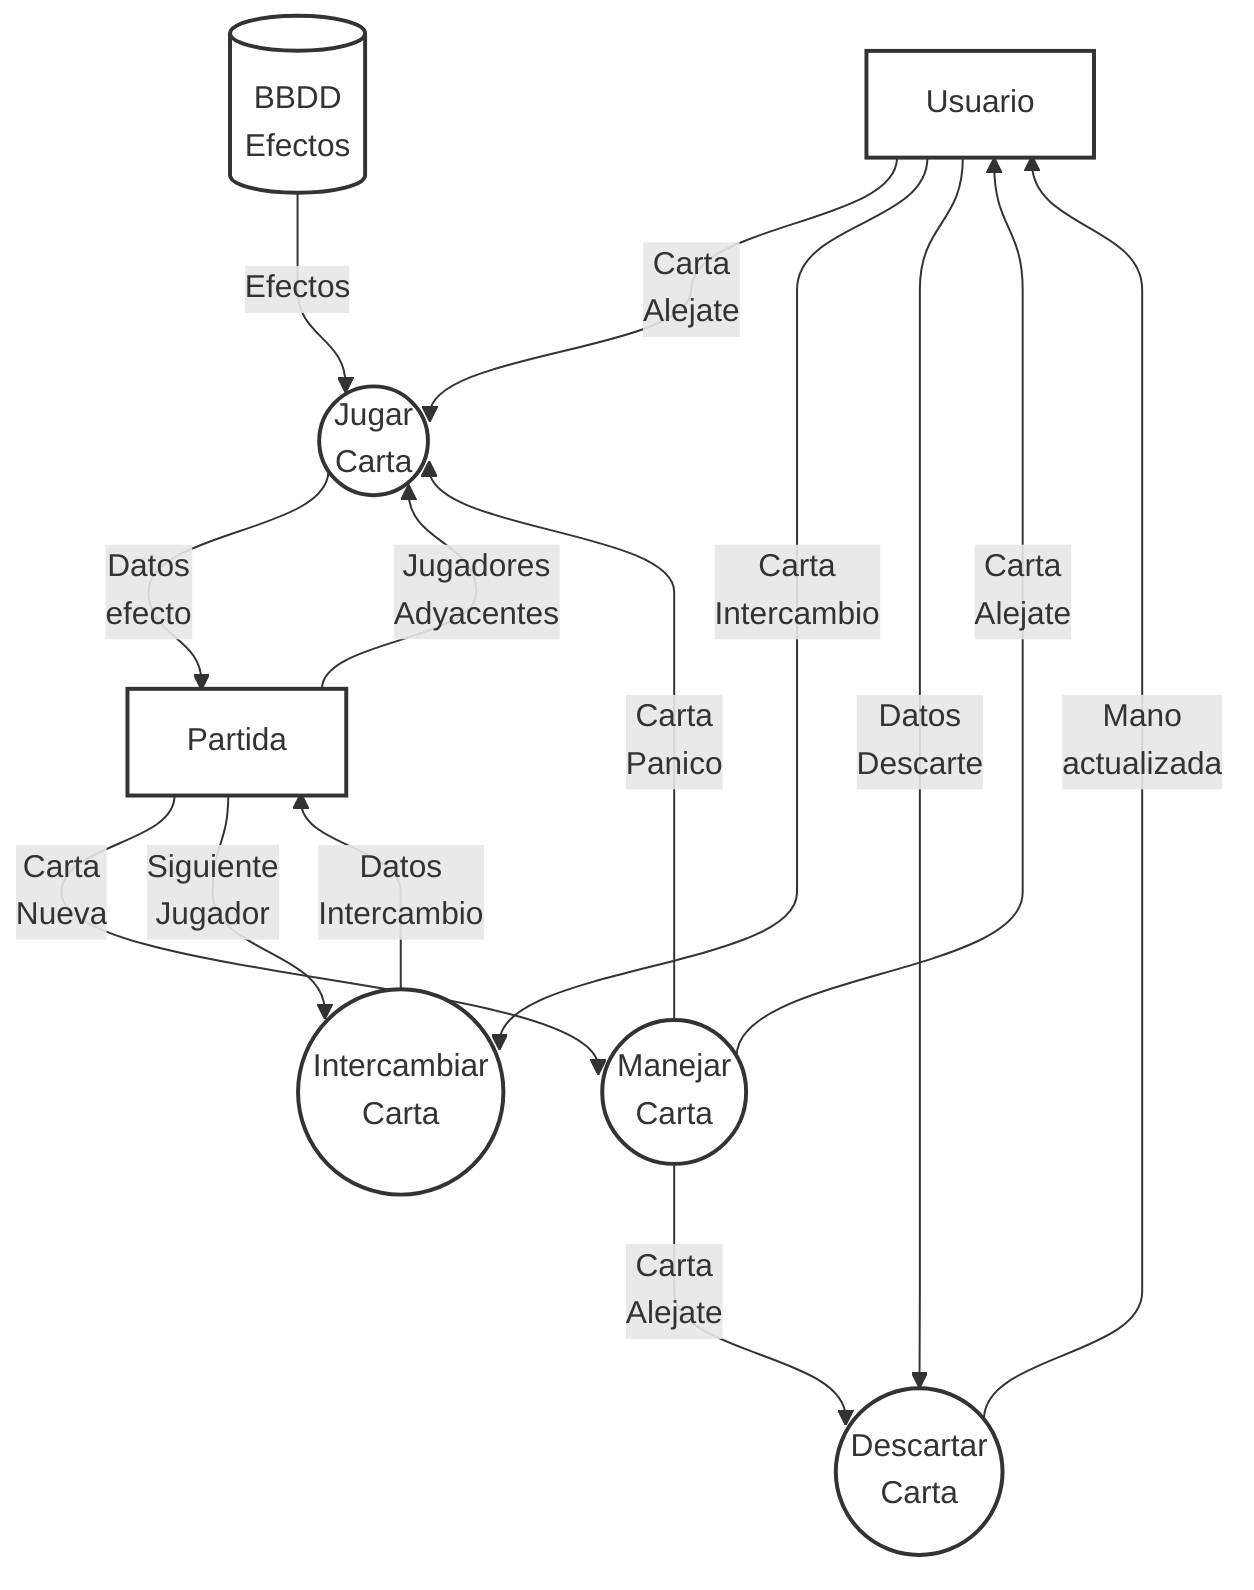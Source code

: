 %%{ init: { 'flowchart': { 'curve': 'bumpY' } } }%%
graph TD
  classDef default fill:#fff,stroke:#333,stroke-width:2px;
  User[Usuario]
  EffectDB[(BBDD\nEfectos)]
  PlayCard((Jugar\nCarta))
  Game[Partida]

  ValidateCard((Manejar\nCarta))
  ExchangeCard((Intercambiar\nCarta))
  DiscardCard((Descartar\nCarta))

  User -->|Carta\nAlejate| PlayCard
  EffectDB -->|Efectos| PlayCard
  PlayCard -->|Datos\nefecto| Game

  Game -->|Jugadores\nAdyacentes| PlayCard

  Game -->|Carta\nNueva| ValidateCard
  ValidateCard -->|Carta\nAlejate| User
  ValidateCard -->|Carta\nPanico| PlayCard
  ValidateCard -->|Carta\nAlejate| DiscardCard

  User -->|Carta\nIntercambio| ExchangeCard
  Game -->|Siguiente\nJugador| ExchangeCard
  ExchangeCard -->|Datos\nIntercambio| Game

  User -->|Datos\nDescarte| DiscardCard
  DiscardCard -->|Mano\nactualizada| User